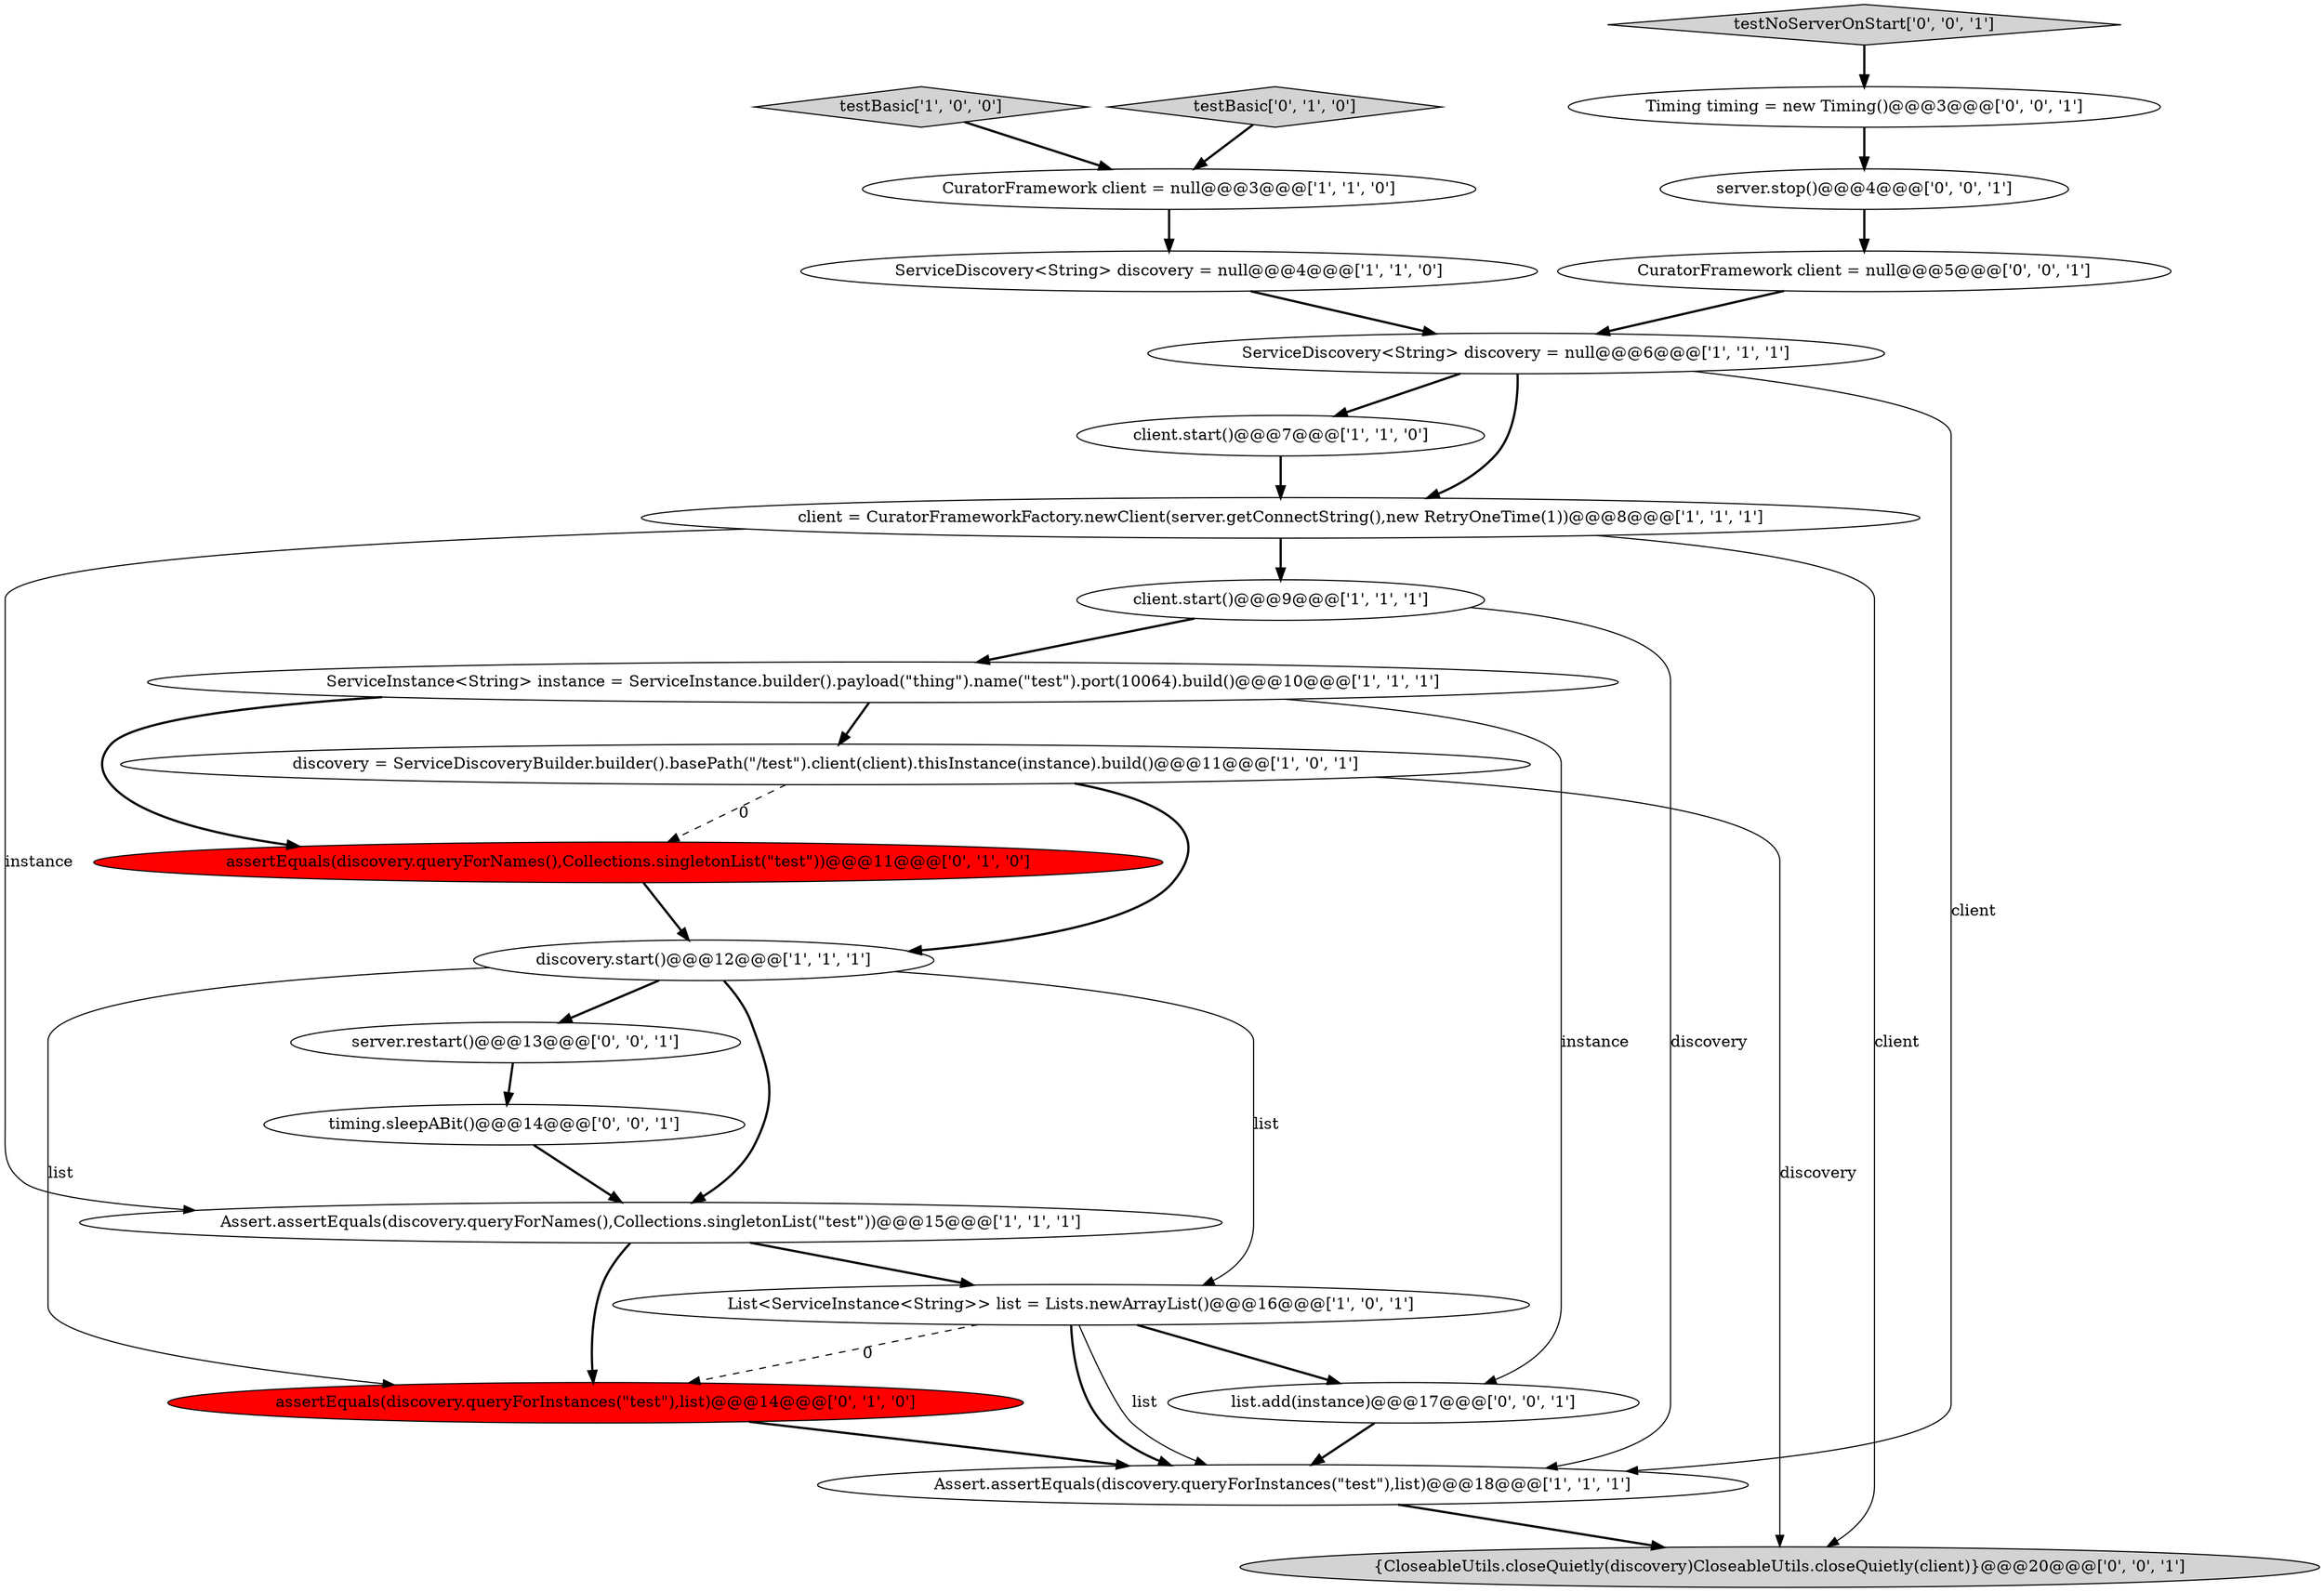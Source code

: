 digraph {
2 [style = filled, label = "testBasic['1', '0', '0']", fillcolor = lightgray, shape = diamond image = "AAA0AAABBB1BBB"];
9 [style = filled, label = "Assert.assertEquals(discovery.queryForInstances(\"test\"),list)@@@18@@@['1', '1', '1']", fillcolor = white, shape = ellipse image = "AAA0AAABBB1BBB"];
23 [style = filled, label = "CuratorFramework client = null@@@5@@@['0', '0', '1']", fillcolor = white, shape = ellipse image = "AAA0AAABBB3BBB"];
3 [style = filled, label = "discovery = ServiceDiscoveryBuilder.builder().basePath(\"/test\").client(client).thisInstance(instance).build()@@@11@@@['1', '0', '1']", fillcolor = white, shape = ellipse image = "AAA0AAABBB1BBB"];
19 [style = filled, label = "Timing timing = new Timing()@@@3@@@['0', '0', '1']", fillcolor = white, shape = ellipse image = "AAA0AAABBB3BBB"];
0 [style = filled, label = "discovery.start()@@@12@@@['1', '1', '1']", fillcolor = white, shape = ellipse image = "AAA0AAABBB1BBB"];
18 [style = filled, label = "list.add(instance)@@@17@@@['0', '0', '1']", fillcolor = white, shape = ellipse image = "AAA0AAABBB3BBB"];
14 [style = filled, label = "assertEquals(discovery.queryForInstances(\"test\"),list)@@@14@@@['0', '1', '0']", fillcolor = red, shape = ellipse image = "AAA1AAABBB2BBB"];
11 [style = filled, label = "Assert.assertEquals(discovery.queryForNames(),Collections.singletonList(\"test\"))@@@15@@@['1', '1', '1']", fillcolor = white, shape = ellipse image = "AAA0AAABBB1BBB"];
13 [style = filled, label = "assertEquals(discovery.queryForNames(),Collections.singletonList(\"test\"))@@@11@@@['0', '1', '0']", fillcolor = red, shape = ellipse image = "AAA1AAABBB2BBB"];
21 [style = filled, label = "server.restart()@@@13@@@['0', '0', '1']", fillcolor = white, shape = ellipse image = "AAA0AAABBB3BBB"];
1 [style = filled, label = "ServiceInstance<String> instance = ServiceInstance.builder().payload(\"thing\").name(\"test\").port(10064).build()@@@10@@@['1', '1', '1']", fillcolor = white, shape = ellipse image = "AAA0AAABBB1BBB"];
7 [style = filled, label = "ServiceDiscovery<String> discovery = null@@@4@@@['1', '1', '0']", fillcolor = white, shape = ellipse image = "AAA0AAABBB1BBB"];
12 [style = filled, label = "List<ServiceInstance<String>> list = Lists.newArrayList()@@@16@@@['1', '0', '1']", fillcolor = white, shape = ellipse image = "AAA0AAABBB1BBB"];
6 [style = filled, label = "CuratorFramework client = null@@@3@@@['1', '1', '0']", fillcolor = white, shape = ellipse image = "AAA0AAABBB1BBB"];
10 [style = filled, label = "client.start()@@@9@@@['1', '1', '1']", fillcolor = white, shape = ellipse image = "AAA0AAABBB1BBB"];
5 [style = filled, label = "client.start()@@@7@@@['1', '1', '0']", fillcolor = white, shape = ellipse image = "AAA0AAABBB1BBB"];
15 [style = filled, label = "testBasic['0', '1', '0']", fillcolor = lightgray, shape = diamond image = "AAA0AAABBB2BBB"];
17 [style = filled, label = "server.stop()@@@4@@@['0', '0', '1']", fillcolor = white, shape = ellipse image = "AAA0AAABBB3BBB"];
20 [style = filled, label = "testNoServerOnStart['0', '0', '1']", fillcolor = lightgray, shape = diamond image = "AAA0AAABBB3BBB"];
22 [style = filled, label = "{CloseableUtils.closeQuietly(discovery)CloseableUtils.closeQuietly(client)}@@@20@@@['0', '0', '1']", fillcolor = lightgray, shape = ellipse image = "AAA0AAABBB3BBB"];
4 [style = filled, label = "ServiceDiscovery<String> discovery = null@@@6@@@['1', '1', '1']", fillcolor = white, shape = ellipse image = "AAA0AAABBB1BBB"];
16 [style = filled, label = "timing.sleepABit()@@@14@@@['0', '0', '1']", fillcolor = white, shape = ellipse image = "AAA0AAABBB3BBB"];
8 [style = filled, label = "client = CuratorFrameworkFactory.newClient(server.getConnectString(),new RetryOneTime(1))@@@8@@@['1', '1', '1']", fillcolor = white, shape = ellipse image = "AAA0AAABBB1BBB"];
9->22 [style = bold, label=""];
5->8 [style = bold, label=""];
8->10 [style = bold, label=""];
16->11 [style = bold, label=""];
11->14 [style = bold, label=""];
2->6 [style = bold, label=""];
1->3 [style = bold, label=""];
23->4 [style = bold, label=""];
0->11 [style = bold, label=""];
11->12 [style = bold, label=""];
15->6 [style = bold, label=""];
0->21 [style = bold, label=""];
19->17 [style = bold, label=""];
7->4 [style = bold, label=""];
12->9 [style = solid, label="list"];
8->11 [style = solid, label="instance"];
12->9 [style = bold, label=""];
3->22 [style = solid, label="discovery"];
3->13 [style = dashed, label="0"];
1->13 [style = bold, label=""];
17->23 [style = bold, label=""];
3->0 [style = bold, label=""];
0->14 [style = solid, label="list"];
0->12 [style = solid, label="list"];
12->14 [style = dashed, label="0"];
4->9 [style = solid, label="client"];
12->18 [style = bold, label=""];
18->9 [style = bold, label=""];
21->16 [style = bold, label=""];
4->8 [style = bold, label=""];
14->9 [style = bold, label=""];
10->9 [style = solid, label="discovery"];
6->7 [style = bold, label=""];
20->19 [style = bold, label=""];
10->1 [style = bold, label=""];
4->5 [style = bold, label=""];
8->22 [style = solid, label="client"];
13->0 [style = bold, label=""];
1->18 [style = solid, label="instance"];
}
